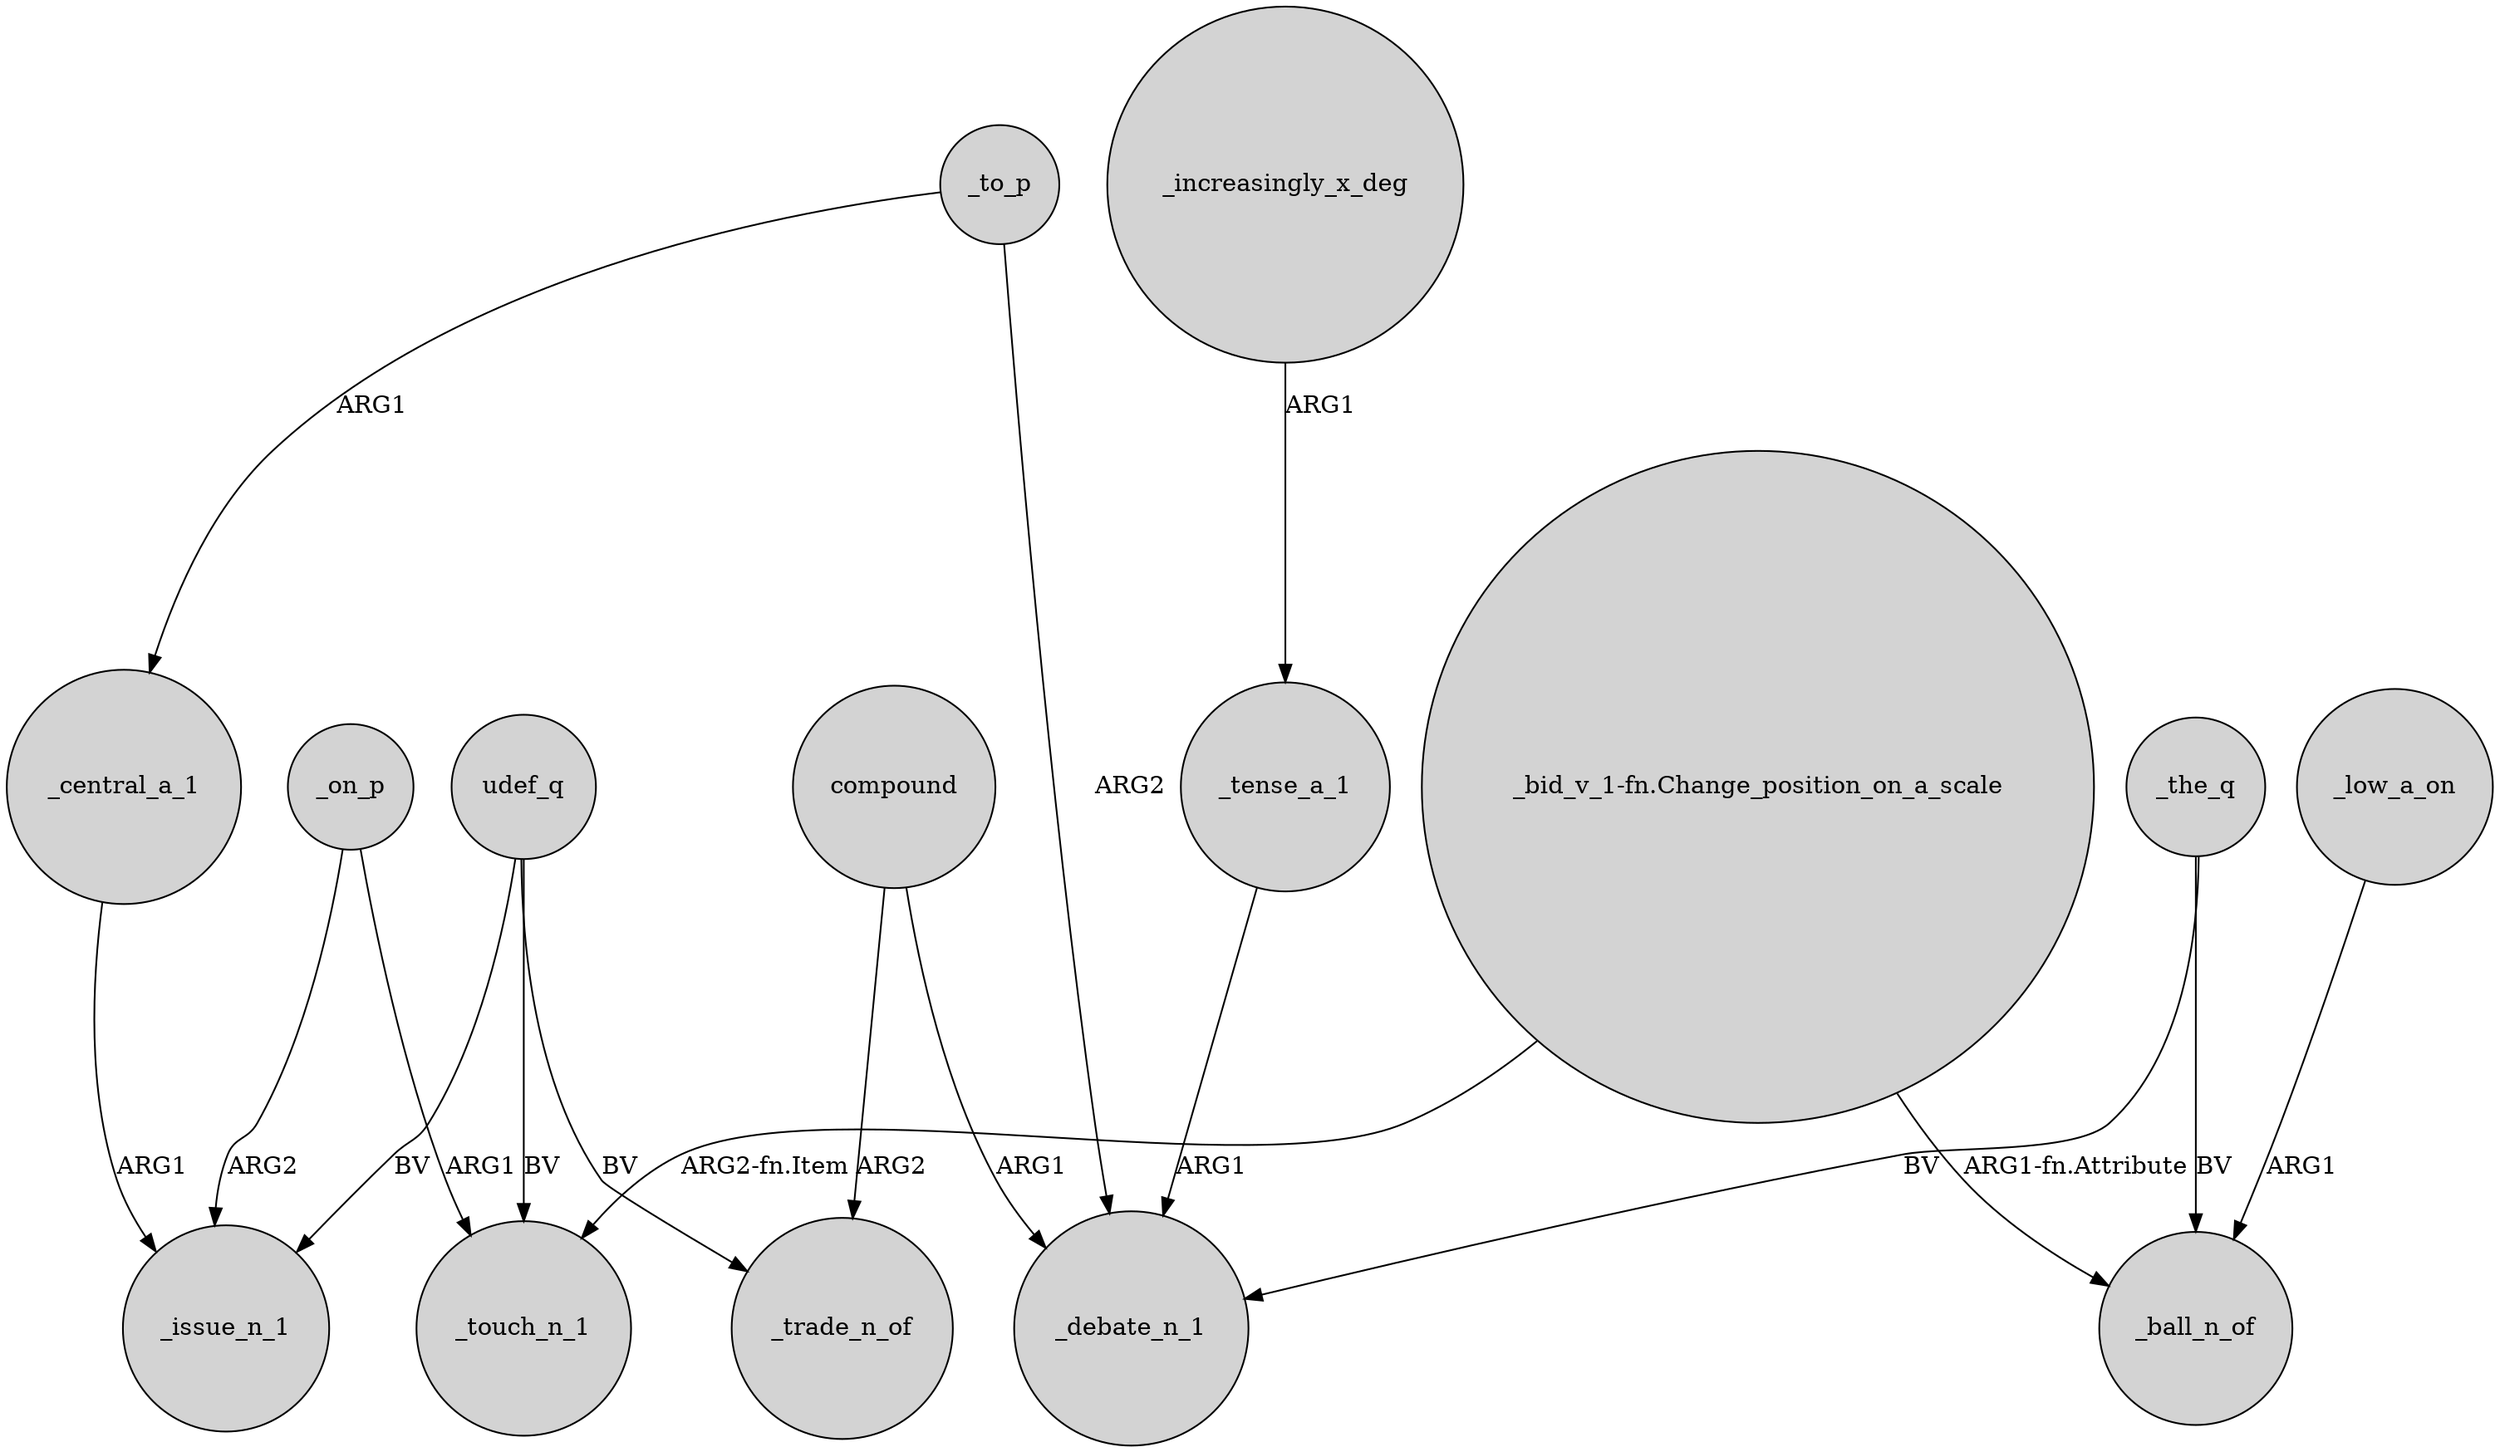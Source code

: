 digraph {
	node [shape=circle style=filled]
	_central_a_1 -> _issue_n_1 [label=ARG1]
	_the_q -> _ball_n_of [label=BV]
	_increasingly_x_deg -> _tense_a_1 [label=ARG1]
	udef_q -> _trade_n_of [label=BV]
	_tense_a_1 -> _debate_n_1 [label=ARG1]
	_on_p -> _touch_n_1 [label=ARG1]
	"_bid_v_1-fn.Change_position_on_a_scale" -> _touch_n_1 [label="ARG2-fn.Item"]
	_low_a_on -> _ball_n_of [label=ARG1]
	_on_p -> _issue_n_1 [label=ARG2]
	_to_p -> _central_a_1 [label=ARG1]
	compound -> _debate_n_1 [label=ARG1]
	_the_q -> _debate_n_1 [label=BV]
	_to_p -> _debate_n_1 [label=ARG2]
	udef_q -> _issue_n_1 [label=BV]
	compound -> _trade_n_of [label=ARG2]
	"_bid_v_1-fn.Change_position_on_a_scale" -> _ball_n_of [label="ARG1-fn.Attribute"]
	udef_q -> _touch_n_1 [label=BV]
}
